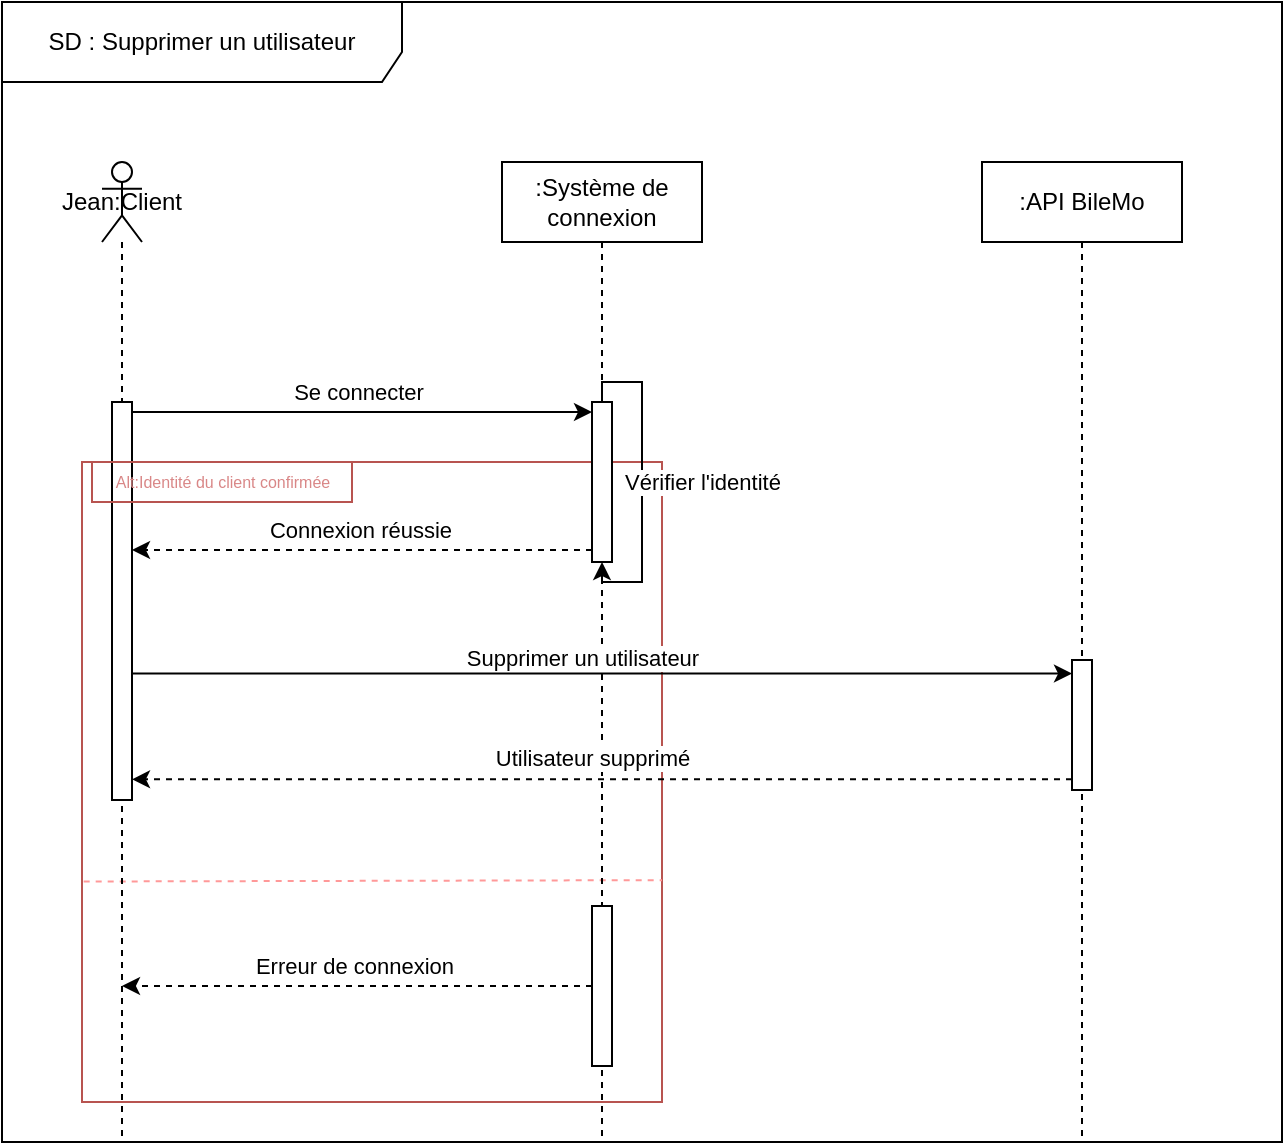 <mxfile version="24.4.13" type="device">
  <diagram name="Page-1" id="2YBvvXClWsGukQMizWep">
    <mxGraphModel dx="2074" dy="1098" grid="1" gridSize="10" guides="1" tooltips="1" connect="1" arrows="1" fold="1" page="1" pageScale="1" pageWidth="850" pageHeight="1100" math="0" shadow="0">
      <root>
        <mxCell id="0" />
        <mxCell id="1" parent="0" />
        <mxCell id="XH4QbvNFhtn40Xqlw8ON-10" value="" style="rounded=0;whiteSpace=wrap;html=1;fillColor=none;strokeColor=#b85450;" parent="1" vertex="1">
          <mxGeometry x="120" y="310" width="290" height="320" as="geometry" />
        </mxCell>
        <mxCell id="XH4QbvNFhtn40Xqlw8ON-14" value="" style="endArrow=none;endSize=12;dashed=1;html=1;rounded=0;exitX=0.004;exitY=0.861;exitDx=0;exitDy=0;exitPerimeter=0;strokeColor=#FF9999;endFill=0;entryX=1;entryY=0.821;entryDx=0;entryDy=0;entryPerimeter=0;" parent="1" edge="1">
          <mxGeometry width="160" relative="1" as="geometry">
            <mxPoint x="120.84" y="519.755" as="sourcePoint" />
            <mxPoint x="410" y="519.075" as="targetPoint" />
          </mxGeometry>
        </mxCell>
        <mxCell id="3ifhk_15LhZ3aUZiaHkP-1" value="SD : Supprimer un utilisateur" style="shape=umlFrame;whiteSpace=wrap;html=1;pointerEvents=0;width=200;height=40;" parent="1" vertex="1">
          <mxGeometry x="80" y="80" width="640" height="570" as="geometry" />
        </mxCell>
        <mxCell id="3ifhk_15LhZ3aUZiaHkP-2" value="Jean:Client" style="shape=umlLifeline;perimeter=lifelinePerimeter;whiteSpace=wrap;html=1;container=1;dropTarget=0;collapsible=0;recursiveResize=0;outlineConnect=0;portConstraint=eastwest;newEdgeStyle={&quot;curved&quot;:0,&quot;rounded&quot;:0};participant=umlActor;size=40;" parent="1" vertex="1">
          <mxGeometry x="130" y="160" width="20" height="490" as="geometry" />
        </mxCell>
        <mxCell id="3ifhk_15LhZ3aUZiaHkP-23" value="" style="html=1;points=[[0,0,0,0,5],[0,1,0,0,-5],[1,0,0,0,5],[1,1,0,0,-5]];perimeter=orthogonalPerimeter;outlineConnect=0;targetShapes=umlLifeline;portConstraint=eastwest;newEdgeStyle={&quot;curved&quot;:0,&quot;rounded&quot;:0};" parent="3ifhk_15LhZ3aUZiaHkP-2" vertex="1">
          <mxGeometry x="5" y="120" width="10" height="199" as="geometry" />
        </mxCell>
        <mxCell id="3ifhk_15LhZ3aUZiaHkP-3" value=":Système de connexion" style="shape=umlLifeline;perimeter=lifelinePerimeter;whiteSpace=wrap;html=1;container=1;dropTarget=0;collapsible=0;recursiveResize=0;outlineConnect=0;portConstraint=eastwest;newEdgeStyle={&quot;curved&quot;:0,&quot;rounded&quot;:0};" parent="1" vertex="1">
          <mxGeometry x="330" y="160" width="100" height="490" as="geometry" />
        </mxCell>
        <mxCell id="3ifhk_15LhZ3aUZiaHkP-10" value="" style="html=1;points=[[0,0,0,0,5],[0,1,0,0,-5],[1,0,0,0,5],[1,1,0,0,-5]];perimeter=orthogonalPerimeter;outlineConnect=0;targetShapes=umlLifeline;portConstraint=eastwest;newEdgeStyle={&quot;curved&quot;:0,&quot;rounded&quot;:0};" parent="3ifhk_15LhZ3aUZiaHkP-3" vertex="1">
          <mxGeometry x="45" y="120" width="10" height="80" as="geometry" />
        </mxCell>
        <mxCell id="XH4QbvNFhtn40Xqlw8ON-1" style="edgeStyle=orthogonalEdgeStyle;rounded=0;orthogonalLoop=1;jettySize=auto;html=1;curved=0;" parent="3ifhk_15LhZ3aUZiaHkP-3" target="3ifhk_15LhZ3aUZiaHkP-10" edge="1">
          <mxGeometry relative="1" as="geometry">
            <mxPoint x="50" y="120" as="sourcePoint" />
            <mxPoint x="55" y="208" as="targetPoint" />
            <Array as="points">
              <mxPoint x="50" y="110" />
              <mxPoint x="70" y="110" />
              <mxPoint x="70" y="210" />
              <mxPoint x="50" y="210" />
            </Array>
          </mxGeometry>
        </mxCell>
        <mxCell id="XH4QbvNFhtn40Xqlw8ON-2" value="Vérifier l&#39;identité" style="edgeLabel;html=1;align=center;verticalAlign=middle;resizable=0;points=[];" parent="XH4QbvNFhtn40Xqlw8ON-1" vertex="1" connectable="0">
          <mxGeometry x="-0.037" relative="1" as="geometry">
            <mxPoint x="30" y="3" as="offset" />
          </mxGeometry>
        </mxCell>
        <mxCell id="XH4QbvNFhtn40Xqlw8ON-19" value="" style="html=1;points=[[0,0,0,0,5],[0,1,0,0,-5],[1,0,0,0,5],[1,1,0,0,-5]];perimeter=orthogonalPerimeter;outlineConnect=0;targetShapes=umlLifeline;portConstraint=eastwest;newEdgeStyle={&quot;curved&quot;:0,&quot;rounded&quot;:0};" parent="3ifhk_15LhZ3aUZiaHkP-3" vertex="1">
          <mxGeometry x="45" y="372" width="10" height="80" as="geometry" />
        </mxCell>
        <mxCell id="3ifhk_15LhZ3aUZiaHkP-4" value=":API BileMo" style="shape=umlLifeline;perimeter=lifelinePerimeter;whiteSpace=wrap;html=1;container=1;dropTarget=0;collapsible=0;recursiveResize=0;outlineConnect=0;portConstraint=eastwest;newEdgeStyle={&quot;curved&quot;:0,&quot;rounded&quot;:0};" parent="1" vertex="1">
          <mxGeometry x="570" y="160" width="100" height="490" as="geometry" />
        </mxCell>
        <mxCell id="3ifhk_15LhZ3aUZiaHkP-6" value="" style="html=1;points=[[0,0,0,0,5],[0,1,0,0,-5],[1,0,0,0,5],[1,1,0,0,-5]];perimeter=orthogonalPerimeter;outlineConnect=0;targetShapes=umlLifeline;portConstraint=eastwest;newEdgeStyle={&quot;curved&quot;:0,&quot;rounded&quot;:0};" parent="3ifhk_15LhZ3aUZiaHkP-4" vertex="1">
          <mxGeometry x="45" y="249" width="10" height="65" as="geometry" />
        </mxCell>
        <mxCell id="3ifhk_15LhZ3aUZiaHkP-7" style="rounded=0;orthogonalLoop=1;jettySize=auto;html=1;entryX=0;entryY=0;entryDx=0;entryDy=5;entryPerimeter=0;exitX=1;exitY=0;exitDx=0;exitDy=5;exitPerimeter=0;" parent="1" source="3ifhk_15LhZ3aUZiaHkP-23" target="3ifhk_15LhZ3aUZiaHkP-10" edge="1">
          <mxGeometry relative="1" as="geometry">
            <mxPoint x="150" y="270" as="sourcePoint" />
            <mxPoint x="295" y="270" as="targetPoint" />
          </mxGeometry>
        </mxCell>
        <mxCell id="3ifhk_15LhZ3aUZiaHkP-9" value="Se connecter" style="edgeLabel;html=1;align=center;verticalAlign=middle;resizable=0;points=[];" parent="3ifhk_15LhZ3aUZiaHkP-7" vertex="1" connectable="0">
          <mxGeometry x="-0.017" y="-1" relative="1" as="geometry">
            <mxPoint y="-11" as="offset" />
          </mxGeometry>
        </mxCell>
        <mxCell id="3ifhk_15LhZ3aUZiaHkP-12" style="rounded=0;orthogonalLoop=1;jettySize=auto;html=1;exitX=0;exitY=1;exitDx=0;exitDy=-5;exitPerimeter=0;dashed=1;" parent="1" edge="1">
          <mxGeometry relative="1" as="geometry">
            <mxPoint x="375" y="354" as="sourcePoint" />
            <mxPoint x="145" y="354" as="targetPoint" />
          </mxGeometry>
        </mxCell>
        <mxCell id="3ifhk_15LhZ3aUZiaHkP-14" value="Connexion réussie" style="edgeLabel;html=1;align=center;verticalAlign=middle;resizable=0;points=[];" parent="3ifhk_15LhZ3aUZiaHkP-12" vertex="1" connectable="0">
          <mxGeometry x="0.105" y="3" relative="1" as="geometry">
            <mxPoint x="11" y="-13" as="offset" />
          </mxGeometry>
        </mxCell>
        <mxCell id="3ifhk_15LhZ3aUZiaHkP-21" style="rounded=0;orthogonalLoop=1;jettySize=auto;html=1;" parent="1" edge="1">
          <mxGeometry relative="1" as="geometry">
            <mxPoint x="145" y="415.8" as="sourcePoint" />
            <mxPoint x="615" y="415.8" as="targetPoint" />
          </mxGeometry>
        </mxCell>
        <mxCell id="3ifhk_15LhZ3aUZiaHkP-22" value="Supprimer un utilisateur" style="edgeLabel;html=1;align=center;verticalAlign=middle;resizable=0;points=[];" parent="3ifhk_15LhZ3aUZiaHkP-21" vertex="1" connectable="0">
          <mxGeometry x="-0.174" y="-2" relative="1" as="geometry">
            <mxPoint x="31" y="-10" as="offset" />
          </mxGeometry>
        </mxCell>
        <mxCell id="XH4QbvNFhtn40Xqlw8ON-22" style="rounded=0;orthogonalLoop=1;jettySize=auto;html=1;dashed=1;" parent="1" source="XH4QbvNFhtn40Xqlw8ON-19" edge="1">
          <mxGeometry relative="1" as="geometry">
            <mxPoint x="290" y="572" as="sourcePoint" />
            <mxPoint x="140" y="572" as="targetPoint" />
          </mxGeometry>
        </mxCell>
        <mxCell id="XH4QbvNFhtn40Xqlw8ON-23" value="Erreur de connexion" style="edgeLabel;html=1;align=center;verticalAlign=middle;resizable=0;points=[];" parent="XH4QbvNFhtn40Xqlw8ON-22" vertex="1" connectable="0">
          <mxGeometry x="0.105" y="3" relative="1" as="geometry">
            <mxPoint x="11" y="-13" as="offset" />
          </mxGeometry>
        </mxCell>
        <mxCell id="2gW9bqpExKbYKmnwV7pb-1" style="rounded=0;orthogonalLoop=1;jettySize=auto;html=1;dashed=1;" parent="1" edge="1">
          <mxGeometry relative="1" as="geometry">
            <mxPoint x="615" y="468.66" as="sourcePoint" />
            <mxPoint x="145" y="468.66" as="targetPoint" />
          </mxGeometry>
        </mxCell>
        <mxCell id="2gW9bqpExKbYKmnwV7pb-2" value="Utilisateur supprimé" style="edgeLabel;html=1;align=center;verticalAlign=middle;resizable=0;points=[];" parent="2gW9bqpExKbYKmnwV7pb-1" vertex="1" connectable="0">
          <mxGeometry x="0.485" y="-1" relative="1" as="geometry">
            <mxPoint x="109" y="-10" as="offset" />
          </mxGeometry>
        </mxCell>
        <mxCell id="XH4QbvNFhtn40Xqlw8ON-11" value="Alt:Identité du client confirmée" style="text;html=1;align=center;verticalAlign=middle;resizable=0;points=[];autosize=1;strokeColor=#b85450;fillColor=none;fontColor=#d98787;fontSize=8;" parent="1" vertex="1">
          <mxGeometry x="125" y="310" width="130" height="20" as="geometry" />
        </mxCell>
      </root>
    </mxGraphModel>
  </diagram>
</mxfile>
